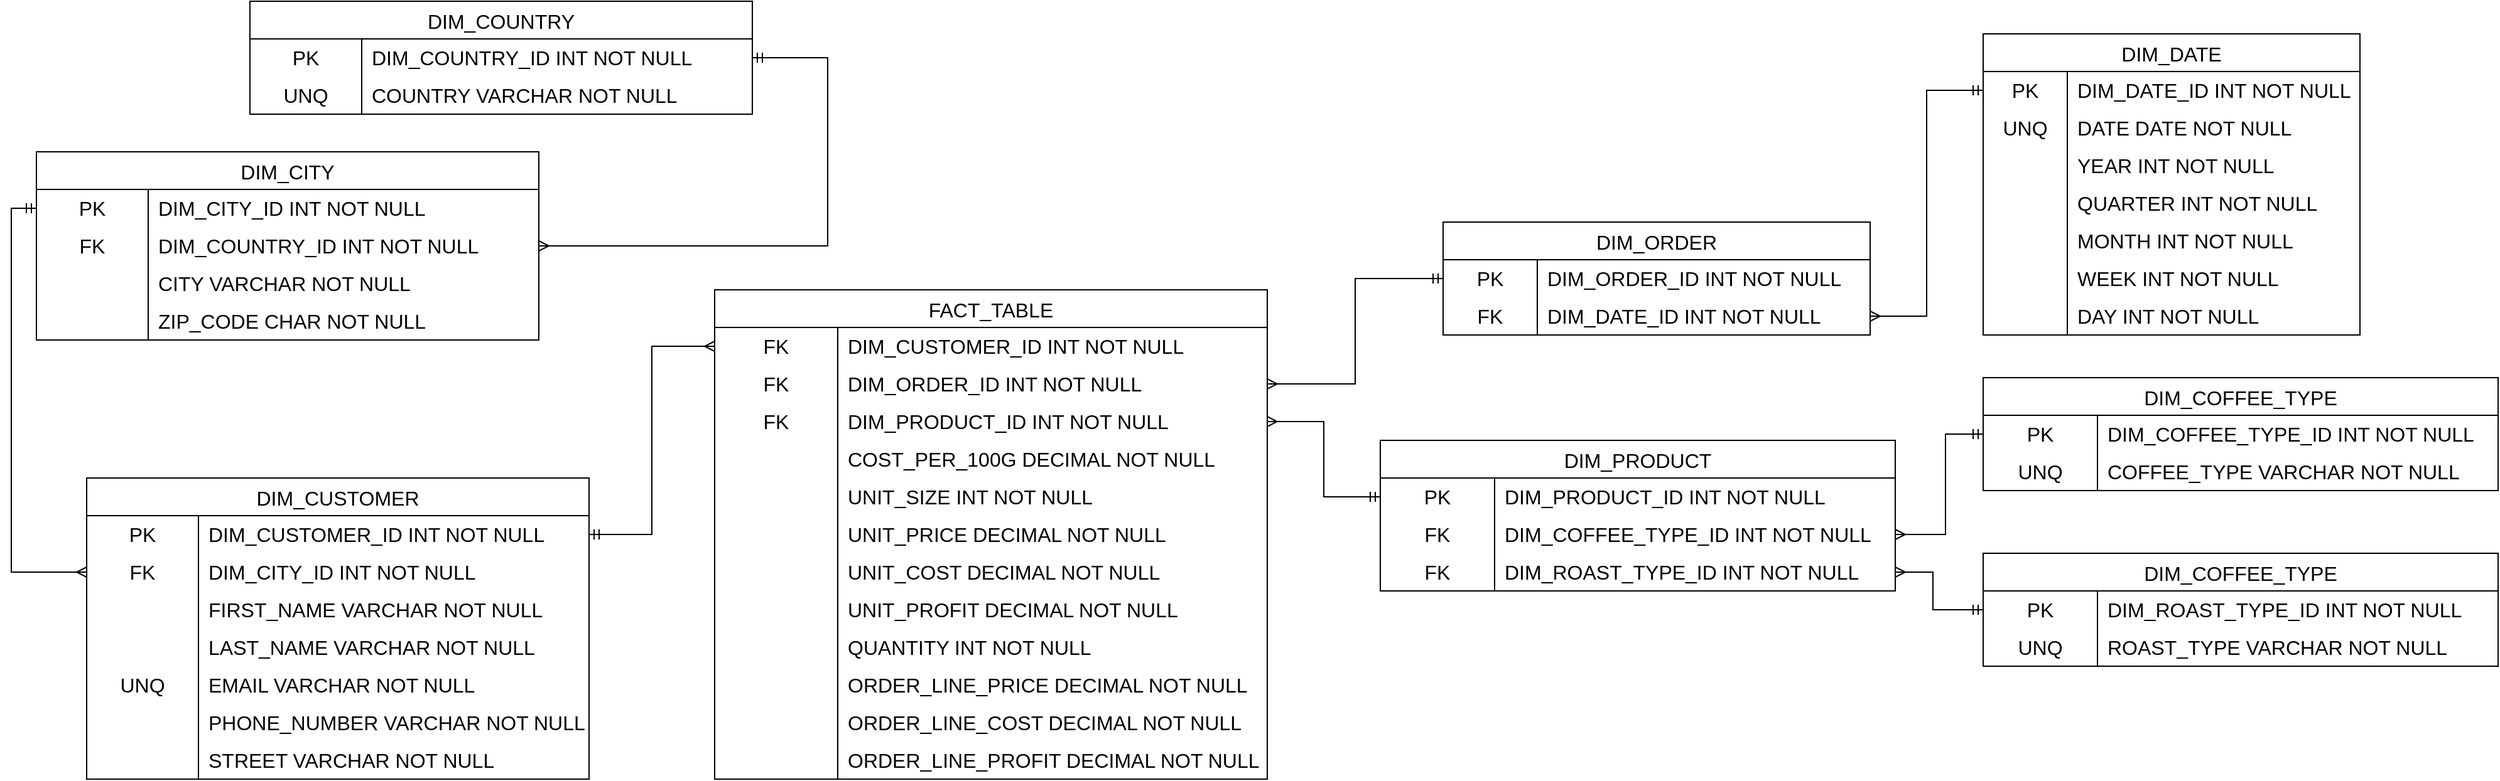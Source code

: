 <mxfile version="26.0.16">
  <diagram id="R2lEEEUBdFMjLlhIrx00" name="Page-1">
    <mxGraphModel dx="1434" dy="836" grid="1" gridSize="10" guides="1" tooltips="1" connect="1" arrows="1" fold="1" page="1" pageScale="1" pageWidth="850" pageHeight="1100" math="0" shadow="0" extFonts="Permanent Marker^https://fonts.googleapis.com/css?family=Permanent+Marker">
      <root>
        <mxCell id="0" />
        <mxCell id="1" parent="0" />
        <mxCell id="qJ_-mEPs5X0DL_JbNhQ2-5" value="DIM_CUSTOMER" style="shape=table;startSize=30;container=1;collapsible=0;childLayout=tableLayout;fixedRows=1;rowLines=0;fontStyle=0;strokeColor=default;fontSize=16;" parent="1" vertex="1">
          <mxGeometry x="130" y="780" width="400" height="240" as="geometry" />
        </mxCell>
        <mxCell id="qJ_-mEPs5X0DL_JbNhQ2-6" value="" style="shape=tableRow;horizontal=0;startSize=0;swimlaneHead=0;swimlaneBody=0;top=0;left=0;bottom=0;right=0;collapsible=0;dropTarget=0;fillColor=none;points=[[0,0.5],[1,0.5]];portConstraint=eastwest;strokeColor=inherit;fontSize=16;" parent="qJ_-mEPs5X0DL_JbNhQ2-5" vertex="1">
          <mxGeometry y="30" width="400" height="30" as="geometry" />
        </mxCell>
        <mxCell id="qJ_-mEPs5X0DL_JbNhQ2-7" value="PK" style="shape=partialRectangle;html=1;whiteSpace=wrap;connectable=0;fillColor=none;top=0;left=0;bottom=0;right=0;overflow=hidden;pointerEvents=1;strokeColor=inherit;fontSize=16;" parent="qJ_-mEPs5X0DL_JbNhQ2-6" vertex="1">
          <mxGeometry width="89" height="30" as="geometry">
            <mxRectangle width="89" height="30" as="alternateBounds" />
          </mxGeometry>
        </mxCell>
        <mxCell id="qJ_-mEPs5X0DL_JbNhQ2-8" value="DIM_CUSTOMER_ID INT NOT NULL" style="shape=partialRectangle;html=1;whiteSpace=wrap;connectable=0;fillColor=none;top=0;left=0;bottom=0;right=0;align=left;spacingLeft=6;overflow=hidden;strokeColor=inherit;fontSize=16;" parent="qJ_-mEPs5X0DL_JbNhQ2-6" vertex="1">
          <mxGeometry x="89" width="311" height="30" as="geometry">
            <mxRectangle width="311" height="30" as="alternateBounds" />
          </mxGeometry>
        </mxCell>
        <mxCell id="qJ_-mEPs5X0DL_JbNhQ2-224" value="" style="shape=tableRow;horizontal=0;startSize=0;swimlaneHead=0;swimlaneBody=0;top=0;left=0;bottom=0;right=0;collapsible=0;dropTarget=0;fillColor=none;points=[[0,0.5],[1,0.5]];portConstraint=eastwest;strokeColor=inherit;fontSize=16;" parent="qJ_-mEPs5X0DL_JbNhQ2-5" vertex="1">
          <mxGeometry y="60" width="400" height="30" as="geometry" />
        </mxCell>
        <mxCell id="qJ_-mEPs5X0DL_JbNhQ2-225" value="FK" style="shape=partialRectangle;html=1;whiteSpace=wrap;connectable=0;fillColor=none;top=0;left=0;bottom=0;right=0;overflow=hidden;pointerEvents=1;strokeColor=inherit;fontSize=16;" parent="qJ_-mEPs5X0DL_JbNhQ2-224" vertex="1">
          <mxGeometry width="89" height="30" as="geometry">
            <mxRectangle width="89" height="30" as="alternateBounds" />
          </mxGeometry>
        </mxCell>
        <mxCell id="qJ_-mEPs5X0DL_JbNhQ2-226" value="DIM_CITY_ID INT NOT NULL" style="shape=partialRectangle;html=1;whiteSpace=wrap;connectable=0;fillColor=none;top=0;left=0;bottom=0;right=0;align=left;spacingLeft=6;overflow=hidden;strokeColor=inherit;fontSize=16;" parent="qJ_-mEPs5X0DL_JbNhQ2-224" vertex="1">
          <mxGeometry x="89" width="311" height="30" as="geometry">
            <mxRectangle width="311" height="30" as="alternateBounds" />
          </mxGeometry>
        </mxCell>
        <mxCell id="qJ_-mEPs5X0DL_JbNhQ2-9" value="" style="shape=tableRow;horizontal=0;startSize=0;swimlaneHead=0;swimlaneBody=0;top=0;left=0;bottom=0;right=0;collapsible=0;dropTarget=0;fillColor=none;points=[[0,0.5],[1,0.5]];portConstraint=eastwest;strokeColor=inherit;fontSize=16;" parent="qJ_-mEPs5X0DL_JbNhQ2-5" vertex="1">
          <mxGeometry y="90" width="400" height="30" as="geometry" />
        </mxCell>
        <mxCell id="qJ_-mEPs5X0DL_JbNhQ2-10" value="" style="shape=partialRectangle;html=1;whiteSpace=wrap;connectable=0;fillColor=none;top=0;left=0;bottom=0;right=0;overflow=hidden;strokeColor=inherit;fontSize=16;" parent="qJ_-mEPs5X0DL_JbNhQ2-9" vertex="1">
          <mxGeometry width="89" height="30" as="geometry">
            <mxRectangle width="89" height="30" as="alternateBounds" />
          </mxGeometry>
        </mxCell>
        <mxCell id="qJ_-mEPs5X0DL_JbNhQ2-11" value="FIRST_NAME VARCHAR NOT NULL" style="shape=partialRectangle;html=1;whiteSpace=wrap;connectable=0;fillColor=none;top=0;left=0;bottom=0;right=0;align=left;spacingLeft=6;overflow=hidden;strokeColor=inherit;fontSize=16;" parent="qJ_-mEPs5X0DL_JbNhQ2-9" vertex="1">
          <mxGeometry x="89" width="311" height="30" as="geometry">
            <mxRectangle width="311" height="30" as="alternateBounds" />
          </mxGeometry>
        </mxCell>
        <mxCell id="qJ_-mEPs5X0DL_JbNhQ2-12" value="" style="shape=tableRow;horizontal=0;startSize=0;swimlaneHead=0;swimlaneBody=0;top=0;left=0;bottom=0;right=0;collapsible=0;dropTarget=0;fillColor=none;points=[[0,0.5],[1,0.5]];portConstraint=eastwest;strokeColor=inherit;fontSize=16;" parent="qJ_-mEPs5X0DL_JbNhQ2-5" vertex="1">
          <mxGeometry y="120" width="400" height="30" as="geometry" />
        </mxCell>
        <mxCell id="qJ_-mEPs5X0DL_JbNhQ2-13" value="" style="shape=partialRectangle;html=1;whiteSpace=wrap;connectable=0;fillColor=none;top=0;left=0;bottom=0;right=0;overflow=hidden;strokeColor=inherit;fontSize=16;" parent="qJ_-mEPs5X0DL_JbNhQ2-12" vertex="1">
          <mxGeometry width="89" height="30" as="geometry">
            <mxRectangle width="89" height="30" as="alternateBounds" />
          </mxGeometry>
        </mxCell>
        <mxCell id="qJ_-mEPs5X0DL_JbNhQ2-14" value="LAST_NAME VARCHAR NOT NULL" style="shape=partialRectangle;html=1;whiteSpace=wrap;connectable=0;fillColor=none;top=0;left=0;bottom=0;right=0;align=left;spacingLeft=6;overflow=hidden;strokeColor=inherit;fontSize=16;" parent="qJ_-mEPs5X0DL_JbNhQ2-12" vertex="1">
          <mxGeometry x="89" width="311" height="30" as="geometry">
            <mxRectangle width="311" height="30" as="alternateBounds" />
          </mxGeometry>
        </mxCell>
        <mxCell id="qJ_-mEPs5X0DL_JbNhQ2-64" value="" style="shape=tableRow;horizontal=0;startSize=0;swimlaneHead=0;swimlaneBody=0;top=0;left=0;bottom=0;right=0;collapsible=0;dropTarget=0;fillColor=none;points=[[0,0.5],[1,0.5]];portConstraint=eastwest;strokeColor=inherit;fontSize=16;" parent="qJ_-mEPs5X0DL_JbNhQ2-5" vertex="1">
          <mxGeometry y="150" width="400" height="30" as="geometry" />
        </mxCell>
        <mxCell id="qJ_-mEPs5X0DL_JbNhQ2-65" value="UNQ" style="shape=partialRectangle;html=1;whiteSpace=wrap;connectable=0;fillColor=none;top=0;left=0;bottom=0;right=0;overflow=hidden;strokeColor=inherit;fontSize=16;" parent="qJ_-mEPs5X0DL_JbNhQ2-64" vertex="1">
          <mxGeometry width="89" height="30" as="geometry">
            <mxRectangle width="89" height="30" as="alternateBounds" />
          </mxGeometry>
        </mxCell>
        <mxCell id="qJ_-mEPs5X0DL_JbNhQ2-66" value="EMAIL VARCHAR NOT NULL" style="shape=partialRectangle;html=1;whiteSpace=wrap;connectable=0;fillColor=none;top=0;left=0;bottom=0;right=0;align=left;spacingLeft=6;overflow=hidden;strokeColor=inherit;fontSize=16;" parent="qJ_-mEPs5X0DL_JbNhQ2-64" vertex="1">
          <mxGeometry x="89" width="311" height="30" as="geometry">
            <mxRectangle width="311" height="30" as="alternateBounds" />
          </mxGeometry>
        </mxCell>
        <mxCell id="qJ_-mEPs5X0DL_JbNhQ2-67" value="" style="shape=tableRow;horizontal=0;startSize=0;swimlaneHead=0;swimlaneBody=0;top=0;left=0;bottom=0;right=0;collapsible=0;dropTarget=0;fillColor=none;points=[[0,0.5],[1,0.5]];portConstraint=eastwest;strokeColor=inherit;fontSize=16;" parent="qJ_-mEPs5X0DL_JbNhQ2-5" vertex="1">
          <mxGeometry y="180" width="400" height="30" as="geometry" />
        </mxCell>
        <mxCell id="qJ_-mEPs5X0DL_JbNhQ2-68" value="" style="shape=partialRectangle;html=1;whiteSpace=wrap;connectable=0;fillColor=none;top=0;left=0;bottom=0;right=0;overflow=hidden;strokeColor=inherit;fontSize=16;" parent="qJ_-mEPs5X0DL_JbNhQ2-67" vertex="1">
          <mxGeometry width="89" height="30" as="geometry">
            <mxRectangle width="89" height="30" as="alternateBounds" />
          </mxGeometry>
        </mxCell>
        <mxCell id="qJ_-mEPs5X0DL_JbNhQ2-69" value="PHONE_NUMBER VARCHAR NOT NULL" style="shape=partialRectangle;html=1;whiteSpace=wrap;connectable=0;fillColor=none;top=0;left=0;bottom=0;right=0;align=left;spacingLeft=6;overflow=hidden;strokeColor=inherit;fontSize=16;" parent="qJ_-mEPs5X0DL_JbNhQ2-67" vertex="1">
          <mxGeometry x="89" width="311" height="30" as="geometry">
            <mxRectangle width="311" height="30" as="alternateBounds" />
          </mxGeometry>
        </mxCell>
        <mxCell id="qJ_-mEPs5X0DL_JbNhQ2-70" value="" style="shape=tableRow;horizontal=0;startSize=0;swimlaneHead=0;swimlaneBody=0;top=0;left=0;bottom=0;right=0;collapsible=0;dropTarget=0;fillColor=none;points=[[0,0.5],[1,0.5]];portConstraint=eastwest;strokeColor=inherit;fontSize=16;" parent="qJ_-mEPs5X0DL_JbNhQ2-5" vertex="1">
          <mxGeometry y="210" width="400" height="30" as="geometry" />
        </mxCell>
        <mxCell id="qJ_-mEPs5X0DL_JbNhQ2-71" value="" style="shape=partialRectangle;html=1;whiteSpace=wrap;connectable=0;fillColor=none;top=0;left=0;bottom=0;right=0;overflow=hidden;strokeColor=inherit;fontSize=16;" parent="qJ_-mEPs5X0DL_JbNhQ2-70" vertex="1">
          <mxGeometry width="89" height="30" as="geometry">
            <mxRectangle width="89" height="30" as="alternateBounds" />
          </mxGeometry>
        </mxCell>
        <mxCell id="qJ_-mEPs5X0DL_JbNhQ2-72" value="STREET VARCHAR NOT NULL" style="shape=partialRectangle;html=1;whiteSpace=wrap;connectable=0;fillColor=none;top=0;left=0;bottom=0;right=0;align=left;spacingLeft=6;overflow=hidden;strokeColor=inherit;fontSize=16;" parent="qJ_-mEPs5X0DL_JbNhQ2-70" vertex="1">
          <mxGeometry x="89" width="311" height="30" as="geometry">
            <mxRectangle width="311" height="30" as="alternateBounds" />
          </mxGeometry>
        </mxCell>
        <mxCell id="qJ_-mEPs5X0DL_JbNhQ2-15" value="DIM_DATE" style="shape=table;startSize=30;container=1;collapsible=0;childLayout=tableLayout;fixedRows=1;rowLines=0;fontStyle=0;strokeColor=default;fontSize=16;" parent="1" vertex="1">
          <mxGeometry x="1640" y="426" width="300" height="240" as="geometry" />
        </mxCell>
        <mxCell id="qJ_-mEPs5X0DL_JbNhQ2-16" value="" style="shape=tableRow;horizontal=0;startSize=0;swimlaneHead=0;swimlaneBody=0;top=0;left=0;bottom=0;right=0;collapsible=0;dropTarget=0;fillColor=none;points=[[0,0.5],[1,0.5]];portConstraint=eastwest;strokeColor=inherit;fontSize=16;" parent="qJ_-mEPs5X0DL_JbNhQ2-15" vertex="1">
          <mxGeometry y="30" width="300" height="30" as="geometry" />
        </mxCell>
        <mxCell id="qJ_-mEPs5X0DL_JbNhQ2-17" value="PK" style="shape=partialRectangle;html=1;whiteSpace=wrap;connectable=0;fillColor=none;top=0;left=0;bottom=0;right=0;overflow=hidden;pointerEvents=1;strokeColor=inherit;fontSize=16;" parent="qJ_-mEPs5X0DL_JbNhQ2-16" vertex="1">
          <mxGeometry width="67" height="30" as="geometry">
            <mxRectangle width="67" height="30" as="alternateBounds" />
          </mxGeometry>
        </mxCell>
        <mxCell id="qJ_-mEPs5X0DL_JbNhQ2-18" value="DIM_DATE_ID INT NOT NULL" style="shape=partialRectangle;html=1;whiteSpace=wrap;connectable=0;fillColor=none;top=0;left=0;bottom=0;right=0;align=left;spacingLeft=6;overflow=hidden;strokeColor=inherit;fontSize=16;" parent="qJ_-mEPs5X0DL_JbNhQ2-16" vertex="1">
          <mxGeometry x="67" width="233" height="30" as="geometry">
            <mxRectangle width="233" height="30" as="alternateBounds" />
          </mxGeometry>
        </mxCell>
        <mxCell id="CE3YJO3d3gAJRDhFr6tY-10" value="" style="shape=tableRow;horizontal=0;startSize=0;swimlaneHead=0;swimlaneBody=0;top=0;left=0;bottom=0;right=0;collapsible=0;dropTarget=0;fillColor=none;points=[[0,0.5],[1,0.5]];portConstraint=eastwest;strokeColor=inherit;fontSize=16;" parent="qJ_-mEPs5X0DL_JbNhQ2-15" vertex="1">
          <mxGeometry y="60" width="300" height="30" as="geometry" />
        </mxCell>
        <mxCell id="CE3YJO3d3gAJRDhFr6tY-11" value="UNQ" style="shape=partialRectangle;html=1;whiteSpace=wrap;connectable=0;fillColor=none;top=0;left=0;bottom=0;right=0;overflow=hidden;strokeColor=inherit;fontSize=16;" parent="CE3YJO3d3gAJRDhFr6tY-10" vertex="1">
          <mxGeometry width="67" height="30" as="geometry">
            <mxRectangle width="67" height="30" as="alternateBounds" />
          </mxGeometry>
        </mxCell>
        <mxCell id="CE3YJO3d3gAJRDhFr6tY-12" value="DATE DATE NOT NULL" style="shape=partialRectangle;html=1;whiteSpace=wrap;connectable=0;fillColor=none;top=0;left=0;bottom=0;right=0;align=left;spacingLeft=6;overflow=hidden;strokeColor=inherit;fontSize=16;" parent="CE3YJO3d3gAJRDhFr6tY-10" vertex="1">
          <mxGeometry x="67" width="233" height="30" as="geometry">
            <mxRectangle width="233" height="30" as="alternateBounds" />
          </mxGeometry>
        </mxCell>
        <mxCell id="qJ_-mEPs5X0DL_JbNhQ2-19" value="" style="shape=tableRow;horizontal=0;startSize=0;swimlaneHead=0;swimlaneBody=0;top=0;left=0;bottom=0;right=0;collapsible=0;dropTarget=0;fillColor=none;points=[[0,0.5],[1,0.5]];portConstraint=eastwest;strokeColor=inherit;fontSize=16;" parent="qJ_-mEPs5X0DL_JbNhQ2-15" vertex="1">
          <mxGeometry y="90" width="300" height="30" as="geometry" />
        </mxCell>
        <mxCell id="qJ_-mEPs5X0DL_JbNhQ2-20" value="" style="shape=partialRectangle;html=1;whiteSpace=wrap;connectable=0;fillColor=none;top=0;left=0;bottom=0;right=0;overflow=hidden;strokeColor=inherit;fontSize=16;" parent="qJ_-mEPs5X0DL_JbNhQ2-19" vertex="1">
          <mxGeometry width="67" height="30" as="geometry">
            <mxRectangle width="67" height="30" as="alternateBounds" />
          </mxGeometry>
        </mxCell>
        <mxCell id="qJ_-mEPs5X0DL_JbNhQ2-21" value="YEAR INT NOT NULL" style="shape=partialRectangle;html=1;whiteSpace=wrap;connectable=0;fillColor=none;top=0;left=0;bottom=0;right=0;align=left;spacingLeft=6;overflow=hidden;strokeColor=inherit;fontSize=16;" parent="qJ_-mEPs5X0DL_JbNhQ2-19" vertex="1">
          <mxGeometry x="67" width="233" height="30" as="geometry">
            <mxRectangle width="233" height="30" as="alternateBounds" />
          </mxGeometry>
        </mxCell>
        <mxCell id="qJ_-mEPs5X0DL_JbNhQ2-22" value="" style="shape=tableRow;horizontal=0;startSize=0;swimlaneHead=0;swimlaneBody=0;top=0;left=0;bottom=0;right=0;collapsible=0;dropTarget=0;fillColor=none;points=[[0,0.5],[1,0.5]];portConstraint=eastwest;strokeColor=inherit;fontSize=16;" parent="qJ_-mEPs5X0DL_JbNhQ2-15" vertex="1">
          <mxGeometry y="120" width="300" height="30" as="geometry" />
        </mxCell>
        <mxCell id="qJ_-mEPs5X0DL_JbNhQ2-23" value="" style="shape=partialRectangle;html=1;whiteSpace=wrap;connectable=0;fillColor=none;top=0;left=0;bottom=0;right=0;overflow=hidden;strokeColor=inherit;fontSize=16;" parent="qJ_-mEPs5X0DL_JbNhQ2-22" vertex="1">
          <mxGeometry width="67" height="30" as="geometry">
            <mxRectangle width="67" height="30" as="alternateBounds" />
          </mxGeometry>
        </mxCell>
        <mxCell id="qJ_-mEPs5X0DL_JbNhQ2-24" value="QUARTER INT NOT NULL" style="shape=partialRectangle;html=1;whiteSpace=wrap;connectable=0;fillColor=none;top=0;left=0;bottom=0;right=0;align=left;spacingLeft=6;overflow=hidden;strokeColor=inherit;fontSize=16;" parent="qJ_-mEPs5X0DL_JbNhQ2-22" vertex="1">
          <mxGeometry x="67" width="233" height="30" as="geometry">
            <mxRectangle width="233" height="30" as="alternateBounds" />
          </mxGeometry>
        </mxCell>
        <mxCell id="qJ_-mEPs5X0DL_JbNhQ2-55" value="" style="shape=tableRow;horizontal=0;startSize=0;swimlaneHead=0;swimlaneBody=0;top=0;left=0;bottom=0;right=0;collapsible=0;dropTarget=0;fillColor=none;points=[[0,0.5],[1,0.5]];portConstraint=eastwest;strokeColor=inherit;fontSize=16;" parent="qJ_-mEPs5X0DL_JbNhQ2-15" vertex="1">
          <mxGeometry y="150" width="300" height="30" as="geometry" />
        </mxCell>
        <mxCell id="qJ_-mEPs5X0DL_JbNhQ2-56" value="" style="shape=partialRectangle;html=1;whiteSpace=wrap;connectable=0;fillColor=none;top=0;left=0;bottom=0;right=0;overflow=hidden;strokeColor=inherit;fontSize=16;" parent="qJ_-mEPs5X0DL_JbNhQ2-55" vertex="1">
          <mxGeometry width="67" height="30" as="geometry">
            <mxRectangle width="67" height="30" as="alternateBounds" />
          </mxGeometry>
        </mxCell>
        <mxCell id="qJ_-mEPs5X0DL_JbNhQ2-57" value="MONTH INT NOT NULL" style="shape=partialRectangle;html=1;whiteSpace=wrap;connectable=0;fillColor=none;top=0;left=0;bottom=0;right=0;align=left;spacingLeft=6;overflow=hidden;strokeColor=inherit;fontSize=16;" parent="qJ_-mEPs5X0DL_JbNhQ2-55" vertex="1">
          <mxGeometry x="67" width="233" height="30" as="geometry">
            <mxRectangle width="233" height="30" as="alternateBounds" />
          </mxGeometry>
        </mxCell>
        <mxCell id="qJ_-mEPs5X0DL_JbNhQ2-58" value="" style="shape=tableRow;horizontal=0;startSize=0;swimlaneHead=0;swimlaneBody=0;top=0;left=0;bottom=0;right=0;collapsible=0;dropTarget=0;fillColor=none;points=[[0,0.5],[1,0.5]];portConstraint=eastwest;strokeColor=inherit;fontSize=16;" parent="qJ_-mEPs5X0DL_JbNhQ2-15" vertex="1">
          <mxGeometry y="180" width="300" height="30" as="geometry" />
        </mxCell>
        <mxCell id="qJ_-mEPs5X0DL_JbNhQ2-59" value="" style="shape=partialRectangle;html=1;whiteSpace=wrap;connectable=0;fillColor=none;top=0;left=0;bottom=0;right=0;overflow=hidden;strokeColor=inherit;fontSize=16;" parent="qJ_-mEPs5X0DL_JbNhQ2-58" vertex="1">
          <mxGeometry width="67" height="30" as="geometry">
            <mxRectangle width="67" height="30" as="alternateBounds" />
          </mxGeometry>
        </mxCell>
        <mxCell id="qJ_-mEPs5X0DL_JbNhQ2-60" value="WEEK INT NOT NULL" style="shape=partialRectangle;html=1;whiteSpace=wrap;connectable=0;fillColor=none;top=0;left=0;bottom=0;right=0;align=left;spacingLeft=6;overflow=hidden;strokeColor=inherit;fontSize=16;" parent="qJ_-mEPs5X0DL_JbNhQ2-58" vertex="1">
          <mxGeometry x="67" width="233" height="30" as="geometry">
            <mxRectangle width="233" height="30" as="alternateBounds" />
          </mxGeometry>
        </mxCell>
        <mxCell id="qJ_-mEPs5X0DL_JbNhQ2-61" value="" style="shape=tableRow;horizontal=0;startSize=0;swimlaneHead=0;swimlaneBody=0;top=0;left=0;bottom=0;right=0;collapsible=0;dropTarget=0;fillColor=none;points=[[0,0.5],[1,0.5]];portConstraint=eastwest;strokeColor=inherit;fontSize=16;" parent="qJ_-mEPs5X0DL_JbNhQ2-15" vertex="1">
          <mxGeometry y="210" width="300" height="30" as="geometry" />
        </mxCell>
        <mxCell id="qJ_-mEPs5X0DL_JbNhQ2-62" value="" style="shape=partialRectangle;html=1;whiteSpace=wrap;connectable=0;fillColor=none;top=0;left=0;bottom=0;right=0;overflow=hidden;strokeColor=inherit;fontSize=16;" parent="qJ_-mEPs5X0DL_JbNhQ2-61" vertex="1">
          <mxGeometry width="67" height="30" as="geometry">
            <mxRectangle width="67" height="30" as="alternateBounds" />
          </mxGeometry>
        </mxCell>
        <mxCell id="qJ_-mEPs5X0DL_JbNhQ2-63" value="DAY INT NOT NULL" style="shape=partialRectangle;html=1;whiteSpace=wrap;connectable=0;fillColor=none;top=0;left=0;bottom=0;right=0;align=left;spacingLeft=6;overflow=hidden;strokeColor=inherit;fontSize=16;" parent="qJ_-mEPs5X0DL_JbNhQ2-61" vertex="1">
          <mxGeometry x="67" width="233" height="30" as="geometry">
            <mxRectangle width="233" height="30" as="alternateBounds" />
          </mxGeometry>
        </mxCell>
        <mxCell id="qJ_-mEPs5X0DL_JbNhQ2-25" value="FACT_TABLE" style="shape=table;startSize=30;container=1;collapsible=0;childLayout=tableLayout;fixedRows=1;rowLines=0;fontStyle=0;strokeColor=default;fontSize=16;" parent="1" vertex="1">
          <mxGeometry x="630" y="630" width="440" height="390" as="geometry" />
        </mxCell>
        <mxCell id="qJ_-mEPs5X0DL_JbNhQ2-117" value="" style="shape=tableRow;horizontal=0;startSize=0;swimlaneHead=0;swimlaneBody=0;top=0;left=0;bottom=0;right=0;collapsible=0;dropTarget=0;fillColor=none;points=[[0,0.5],[1,0.5]];portConstraint=eastwest;strokeColor=inherit;fontSize=16;" parent="qJ_-mEPs5X0DL_JbNhQ2-25" vertex="1">
          <mxGeometry y="30" width="440" height="30" as="geometry" />
        </mxCell>
        <mxCell id="qJ_-mEPs5X0DL_JbNhQ2-118" value="FK" style="shape=partialRectangle;html=1;whiteSpace=wrap;connectable=0;fillColor=none;top=0;left=0;bottom=0;right=0;overflow=hidden;strokeColor=inherit;fontSize=16;" parent="qJ_-mEPs5X0DL_JbNhQ2-117" vertex="1">
          <mxGeometry width="98" height="30" as="geometry">
            <mxRectangle width="98" height="30" as="alternateBounds" />
          </mxGeometry>
        </mxCell>
        <mxCell id="qJ_-mEPs5X0DL_JbNhQ2-119" value="DIM_CUSTOMER_ID&lt;span style=&quot;background-color: transparent; color: light-dark(rgb(0, 0, 0), rgb(255, 255, 255));&quot;&gt;&amp;nbsp;INT NOT NULL&lt;/span&gt;" style="shape=partialRectangle;html=1;whiteSpace=wrap;connectable=0;fillColor=none;top=0;left=0;bottom=0;right=0;align=left;spacingLeft=6;overflow=hidden;strokeColor=inherit;fontSize=16;" parent="qJ_-mEPs5X0DL_JbNhQ2-117" vertex="1">
          <mxGeometry x="98" width="342" height="30" as="geometry">
            <mxRectangle width="342" height="30" as="alternateBounds" />
          </mxGeometry>
        </mxCell>
        <mxCell id="qJ_-mEPs5X0DL_JbNhQ2-113" value="" style="shape=tableRow;horizontal=0;startSize=0;swimlaneHead=0;swimlaneBody=0;top=0;left=0;bottom=0;right=0;collapsible=0;dropTarget=0;fillColor=none;points=[[0,0.5],[1,0.5]];portConstraint=eastwest;strokeColor=inherit;fontSize=16;" parent="qJ_-mEPs5X0DL_JbNhQ2-25" vertex="1">
          <mxGeometry y="60" width="440" height="30" as="geometry" />
        </mxCell>
        <mxCell id="qJ_-mEPs5X0DL_JbNhQ2-114" value="FK" style="shape=partialRectangle;html=1;whiteSpace=wrap;connectable=0;fillColor=none;top=0;left=0;bottom=0;right=0;overflow=hidden;pointerEvents=1;strokeColor=inherit;fontSize=16;" parent="qJ_-mEPs5X0DL_JbNhQ2-113" vertex="1">
          <mxGeometry width="98" height="30" as="geometry">
            <mxRectangle width="98" height="30" as="alternateBounds" />
          </mxGeometry>
        </mxCell>
        <mxCell id="qJ_-mEPs5X0DL_JbNhQ2-115" value="DIM_ORDER_ID INT NOT NULL" style="shape=partialRectangle;html=1;whiteSpace=wrap;connectable=0;fillColor=none;top=0;left=0;bottom=0;right=0;align=left;spacingLeft=6;overflow=hidden;strokeColor=inherit;fontSize=16;" parent="qJ_-mEPs5X0DL_JbNhQ2-113" vertex="1">
          <mxGeometry x="98" width="342" height="30" as="geometry">
            <mxRectangle width="342" height="30" as="alternateBounds" />
          </mxGeometry>
        </mxCell>
        <mxCell id="qJ_-mEPs5X0DL_JbNhQ2-29" value="" style="shape=tableRow;horizontal=0;startSize=0;swimlaneHead=0;swimlaneBody=0;top=0;left=0;bottom=0;right=0;collapsible=0;dropTarget=0;fillColor=none;points=[[0,0.5],[1,0.5]];portConstraint=eastwest;strokeColor=inherit;fontSize=16;" parent="qJ_-mEPs5X0DL_JbNhQ2-25" vertex="1">
          <mxGeometry y="90" width="440" height="30" as="geometry" />
        </mxCell>
        <mxCell id="qJ_-mEPs5X0DL_JbNhQ2-30" value="FK" style="shape=partialRectangle;html=1;whiteSpace=wrap;connectable=0;fillColor=none;top=0;left=0;bottom=0;right=0;overflow=hidden;strokeColor=inherit;fontSize=16;" parent="qJ_-mEPs5X0DL_JbNhQ2-29" vertex="1">
          <mxGeometry width="98" height="30" as="geometry">
            <mxRectangle width="98" height="30" as="alternateBounds" />
          </mxGeometry>
        </mxCell>
        <mxCell id="qJ_-mEPs5X0DL_JbNhQ2-31" value="DIM_PRODUCT_ID INT NOT NULL" style="shape=partialRectangle;html=1;whiteSpace=wrap;connectable=0;fillColor=none;top=0;left=0;bottom=0;right=0;align=left;spacingLeft=6;overflow=hidden;strokeColor=inherit;fontSize=16;" parent="qJ_-mEPs5X0DL_JbNhQ2-29" vertex="1">
          <mxGeometry x="98" width="342" height="30" as="geometry">
            <mxRectangle width="342" height="30" as="alternateBounds" />
          </mxGeometry>
        </mxCell>
        <mxCell id="qJ_-mEPs5X0DL_JbNhQ2-145" value="" style="shape=tableRow;horizontal=0;startSize=0;swimlaneHead=0;swimlaneBody=0;top=0;left=0;bottom=0;right=0;collapsible=0;dropTarget=0;fillColor=none;points=[[0,0.5],[1,0.5]];portConstraint=eastwest;strokeColor=inherit;fontSize=16;" parent="qJ_-mEPs5X0DL_JbNhQ2-25" vertex="1">
          <mxGeometry y="120" width="440" height="30" as="geometry" />
        </mxCell>
        <mxCell id="qJ_-mEPs5X0DL_JbNhQ2-146" value="" style="shape=partialRectangle;html=1;whiteSpace=wrap;connectable=0;fillColor=none;top=0;left=0;bottom=0;right=0;overflow=hidden;strokeColor=inherit;fontSize=16;" parent="qJ_-mEPs5X0DL_JbNhQ2-145" vertex="1">
          <mxGeometry width="98" height="30" as="geometry">
            <mxRectangle width="98" height="30" as="alternateBounds" />
          </mxGeometry>
        </mxCell>
        <mxCell id="qJ_-mEPs5X0DL_JbNhQ2-147" value="COST_PER_100G DECIMAL NOT NULL" style="shape=partialRectangle;html=1;whiteSpace=wrap;connectable=0;fillColor=none;top=0;left=0;bottom=0;right=0;align=left;spacingLeft=6;overflow=hidden;strokeColor=inherit;fontSize=16;" parent="qJ_-mEPs5X0DL_JbNhQ2-145" vertex="1">
          <mxGeometry x="98" width="342" height="30" as="geometry">
            <mxRectangle width="342" height="30" as="alternateBounds" />
          </mxGeometry>
        </mxCell>
        <mxCell id="qJ_-mEPs5X0DL_JbNhQ2-227" value="" style="shape=tableRow;horizontal=0;startSize=0;swimlaneHead=0;swimlaneBody=0;top=0;left=0;bottom=0;right=0;collapsible=0;dropTarget=0;fillColor=none;points=[[0,0.5],[1,0.5]];portConstraint=eastwest;strokeColor=inherit;fontSize=16;" parent="qJ_-mEPs5X0DL_JbNhQ2-25" vertex="1">
          <mxGeometry y="150" width="440" height="30" as="geometry" />
        </mxCell>
        <mxCell id="qJ_-mEPs5X0DL_JbNhQ2-228" value="" style="shape=partialRectangle;html=1;whiteSpace=wrap;connectable=0;fillColor=none;top=0;left=0;bottom=0;right=0;overflow=hidden;strokeColor=inherit;fontSize=16;" parent="qJ_-mEPs5X0DL_JbNhQ2-227" vertex="1">
          <mxGeometry width="98" height="30" as="geometry">
            <mxRectangle width="98" height="30" as="alternateBounds" />
          </mxGeometry>
        </mxCell>
        <mxCell id="qJ_-mEPs5X0DL_JbNhQ2-229" value="UNIT_SIZE INT NOT NULL" style="shape=partialRectangle;html=1;whiteSpace=wrap;connectable=0;fillColor=none;top=0;left=0;bottom=0;right=0;align=left;spacingLeft=6;overflow=hidden;strokeColor=inherit;fontSize=16;" parent="qJ_-mEPs5X0DL_JbNhQ2-227" vertex="1">
          <mxGeometry x="98" width="342" height="30" as="geometry">
            <mxRectangle width="342" height="30" as="alternateBounds" />
          </mxGeometry>
        </mxCell>
        <mxCell id="qJ_-mEPs5X0DL_JbNhQ2-142" value="" style="shape=tableRow;horizontal=0;startSize=0;swimlaneHead=0;swimlaneBody=0;top=0;left=0;bottom=0;right=0;collapsible=0;dropTarget=0;fillColor=none;points=[[0,0.5],[1,0.5]];portConstraint=eastwest;strokeColor=inherit;fontSize=16;" parent="qJ_-mEPs5X0DL_JbNhQ2-25" vertex="1">
          <mxGeometry y="180" width="440" height="30" as="geometry" />
        </mxCell>
        <mxCell id="qJ_-mEPs5X0DL_JbNhQ2-143" value="" style="shape=partialRectangle;html=1;whiteSpace=wrap;connectable=0;fillColor=none;top=0;left=0;bottom=0;right=0;overflow=hidden;strokeColor=inherit;fontSize=16;" parent="qJ_-mEPs5X0DL_JbNhQ2-142" vertex="1">
          <mxGeometry width="98" height="30" as="geometry">
            <mxRectangle width="98" height="30" as="alternateBounds" />
          </mxGeometry>
        </mxCell>
        <mxCell id="qJ_-mEPs5X0DL_JbNhQ2-144" value="UNIT_PRICE DECIMAL NOT NULL" style="shape=partialRectangle;html=1;whiteSpace=wrap;connectable=0;fillColor=none;top=0;left=0;bottom=0;right=0;align=left;spacingLeft=6;overflow=hidden;strokeColor=inherit;fontSize=16;" parent="qJ_-mEPs5X0DL_JbNhQ2-142" vertex="1">
          <mxGeometry x="98" width="342" height="30" as="geometry">
            <mxRectangle width="342" height="30" as="alternateBounds" />
          </mxGeometry>
        </mxCell>
        <mxCell id="qJ_-mEPs5X0DL_JbNhQ2-230" value="" style="shape=tableRow;horizontal=0;startSize=0;swimlaneHead=0;swimlaneBody=0;top=0;left=0;bottom=0;right=0;collapsible=0;dropTarget=0;fillColor=none;points=[[0,0.5],[1,0.5]];portConstraint=eastwest;strokeColor=inherit;fontSize=16;" parent="qJ_-mEPs5X0DL_JbNhQ2-25" vertex="1">
          <mxGeometry y="210" width="440" height="30" as="geometry" />
        </mxCell>
        <mxCell id="qJ_-mEPs5X0DL_JbNhQ2-231" value="" style="shape=partialRectangle;html=1;whiteSpace=wrap;connectable=0;fillColor=none;top=0;left=0;bottom=0;right=0;overflow=hidden;strokeColor=inherit;fontSize=16;" parent="qJ_-mEPs5X0DL_JbNhQ2-230" vertex="1">
          <mxGeometry width="98" height="30" as="geometry">
            <mxRectangle width="98" height="30" as="alternateBounds" />
          </mxGeometry>
        </mxCell>
        <mxCell id="qJ_-mEPs5X0DL_JbNhQ2-232" value="UNIT_COST DECIMAL NOT NULL" style="shape=partialRectangle;html=1;whiteSpace=wrap;connectable=0;fillColor=none;top=0;left=0;bottom=0;right=0;align=left;spacingLeft=6;overflow=hidden;strokeColor=inherit;fontSize=16;" parent="qJ_-mEPs5X0DL_JbNhQ2-230" vertex="1">
          <mxGeometry x="98" width="342" height="30" as="geometry">
            <mxRectangle width="342" height="30" as="alternateBounds" />
          </mxGeometry>
        </mxCell>
        <mxCell id="qJ_-mEPs5X0DL_JbNhQ2-94" value="" style="shape=tableRow;horizontal=0;startSize=0;swimlaneHead=0;swimlaneBody=0;top=0;left=0;bottom=0;right=0;collapsible=0;dropTarget=0;fillColor=none;points=[[0,0.5],[1,0.5]];portConstraint=eastwest;strokeColor=inherit;fontSize=16;" parent="qJ_-mEPs5X0DL_JbNhQ2-25" vertex="1">
          <mxGeometry y="240" width="440" height="30" as="geometry" />
        </mxCell>
        <mxCell id="qJ_-mEPs5X0DL_JbNhQ2-95" value="" style="shape=partialRectangle;html=1;whiteSpace=wrap;connectable=0;fillColor=none;top=0;left=0;bottom=0;right=0;overflow=hidden;strokeColor=inherit;fontSize=16;" parent="qJ_-mEPs5X0DL_JbNhQ2-94" vertex="1">
          <mxGeometry width="98" height="30" as="geometry">
            <mxRectangle width="98" height="30" as="alternateBounds" />
          </mxGeometry>
        </mxCell>
        <mxCell id="qJ_-mEPs5X0DL_JbNhQ2-96" value="UNIT_PROFIT DECIMAL NOT NULL" style="shape=partialRectangle;html=1;whiteSpace=wrap;connectable=0;fillColor=none;top=0;left=0;bottom=0;right=0;align=left;spacingLeft=6;overflow=hidden;strokeColor=inherit;fontSize=16;" parent="qJ_-mEPs5X0DL_JbNhQ2-94" vertex="1">
          <mxGeometry x="98" width="342" height="30" as="geometry">
            <mxRectangle width="342" height="30" as="alternateBounds" />
          </mxGeometry>
        </mxCell>
        <mxCell id="qJ_-mEPs5X0DL_JbNhQ2-32" value="" style="shape=tableRow;horizontal=0;startSize=0;swimlaneHead=0;swimlaneBody=0;top=0;left=0;bottom=0;right=0;collapsible=0;dropTarget=0;fillColor=none;points=[[0,0.5],[1,0.5]];portConstraint=eastwest;strokeColor=inherit;fontSize=16;" parent="qJ_-mEPs5X0DL_JbNhQ2-25" vertex="1">
          <mxGeometry y="270" width="440" height="30" as="geometry" />
        </mxCell>
        <mxCell id="qJ_-mEPs5X0DL_JbNhQ2-33" value="" style="shape=partialRectangle;html=1;whiteSpace=wrap;connectable=0;fillColor=none;top=0;left=0;bottom=0;right=0;overflow=hidden;strokeColor=inherit;fontSize=16;" parent="qJ_-mEPs5X0DL_JbNhQ2-32" vertex="1">
          <mxGeometry width="98" height="30" as="geometry">
            <mxRectangle width="98" height="30" as="alternateBounds" />
          </mxGeometry>
        </mxCell>
        <mxCell id="qJ_-mEPs5X0DL_JbNhQ2-34" value="QUANTITY INT NOT NULL" style="shape=partialRectangle;html=1;whiteSpace=wrap;connectable=0;fillColor=none;top=0;left=0;bottom=0;right=0;align=left;spacingLeft=6;overflow=hidden;strokeColor=inherit;fontSize=16;" parent="qJ_-mEPs5X0DL_JbNhQ2-32" vertex="1">
          <mxGeometry x="98" width="342" height="30" as="geometry">
            <mxRectangle width="342" height="30" as="alternateBounds" />
          </mxGeometry>
        </mxCell>
        <mxCell id="CE3YJO3d3gAJRDhFr6tY-1" value="" style="shape=tableRow;horizontal=0;startSize=0;swimlaneHead=0;swimlaneBody=0;top=0;left=0;bottom=0;right=0;collapsible=0;dropTarget=0;fillColor=none;points=[[0,0.5],[1,0.5]];portConstraint=eastwest;strokeColor=inherit;fontSize=16;" parent="qJ_-mEPs5X0DL_JbNhQ2-25" vertex="1">
          <mxGeometry y="300" width="440" height="30" as="geometry" />
        </mxCell>
        <mxCell id="CE3YJO3d3gAJRDhFr6tY-2" value="" style="shape=partialRectangle;html=1;whiteSpace=wrap;connectable=0;fillColor=none;top=0;left=0;bottom=0;right=0;overflow=hidden;strokeColor=inherit;fontSize=16;" parent="CE3YJO3d3gAJRDhFr6tY-1" vertex="1">
          <mxGeometry width="98" height="30" as="geometry">
            <mxRectangle width="98" height="30" as="alternateBounds" />
          </mxGeometry>
        </mxCell>
        <mxCell id="CE3YJO3d3gAJRDhFr6tY-3" value="ORDER_LINE_PRICE DECIMAL NOT NULL" style="shape=partialRectangle;html=1;whiteSpace=wrap;connectable=0;fillColor=none;top=0;left=0;bottom=0;right=0;align=left;spacingLeft=6;overflow=hidden;strokeColor=inherit;fontSize=16;" parent="CE3YJO3d3gAJRDhFr6tY-1" vertex="1">
          <mxGeometry x="98" width="342" height="30" as="geometry">
            <mxRectangle width="342" height="30" as="alternateBounds" />
          </mxGeometry>
        </mxCell>
        <mxCell id="CE3YJO3d3gAJRDhFr6tY-4" value="" style="shape=tableRow;horizontal=0;startSize=0;swimlaneHead=0;swimlaneBody=0;top=0;left=0;bottom=0;right=0;collapsible=0;dropTarget=0;fillColor=none;points=[[0,0.5],[1,0.5]];portConstraint=eastwest;strokeColor=inherit;fontSize=16;" parent="qJ_-mEPs5X0DL_JbNhQ2-25" vertex="1">
          <mxGeometry y="330" width="440" height="30" as="geometry" />
        </mxCell>
        <mxCell id="CE3YJO3d3gAJRDhFr6tY-5" value="" style="shape=partialRectangle;html=1;whiteSpace=wrap;connectable=0;fillColor=none;top=0;left=0;bottom=0;right=0;overflow=hidden;strokeColor=inherit;fontSize=16;" parent="CE3YJO3d3gAJRDhFr6tY-4" vertex="1">
          <mxGeometry width="98" height="30" as="geometry">
            <mxRectangle width="98" height="30" as="alternateBounds" />
          </mxGeometry>
        </mxCell>
        <mxCell id="CE3YJO3d3gAJRDhFr6tY-6" value="ORDER_LINE_COST DECIMAL NOT NULL" style="shape=partialRectangle;html=1;whiteSpace=wrap;connectable=0;fillColor=none;top=0;left=0;bottom=0;right=0;align=left;spacingLeft=6;overflow=hidden;strokeColor=inherit;fontSize=16;" parent="CE3YJO3d3gAJRDhFr6tY-4" vertex="1">
          <mxGeometry x="98" width="342" height="30" as="geometry">
            <mxRectangle width="342" height="30" as="alternateBounds" />
          </mxGeometry>
        </mxCell>
        <mxCell id="CE3YJO3d3gAJRDhFr6tY-7" value="" style="shape=tableRow;horizontal=0;startSize=0;swimlaneHead=0;swimlaneBody=0;top=0;left=0;bottom=0;right=0;collapsible=0;dropTarget=0;fillColor=none;points=[[0,0.5],[1,0.5]];portConstraint=eastwest;strokeColor=inherit;fontSize=16;" parent="qJ_-mEPs5X0DL_JbNhQ2-25" vertex="1">
          <mxGeometry y="360" width="440" height="30" as="geometry" />
        </mxCell>
        <mxCell id="CE3YJO3d3gAJRDhFr6tY-8" value="" style="shape=partialRectangle;html=1;whiteSpace=wrap;connectable=0;fillColor=none;top=0;left=0;bottom=0;right=0;overflow=hidden;strokeColor=inherit;fontSize=16;" parent="CE3YJO3d3gAJRDhFr6tY-7" vertex="1">
          <mxGeometry width="98" height="30" as="geometry">
            <mxRectangle width="98" height="30" as="alternateBounds" />
          </mxGeometry>
        </mxCell>
        <mxCell id="CE3YJO3d3gAJRDhFr6tY-9" value="ORDER_LINE_PROFIT DECIMAL NOT NULL" style="shape=partialRectangle;html=1;whiteSpace=wrap;connectable=0;fillColor=none;top=0;left=0;bottom=0;right=0;align=left;spacingLeft=6;overflow=hidden;strokeColor=inherit;fontSize=16;" parent="CE3YJO3d3gAJRDhFr6tY-7" vertex="1">
          <mxGeometry x="98" width="342" height="30" as="geometry">
            <mxRectangle width="342" height="30" as="alternateBounds" />
          </mxGeometry>
        </mxCell>
        <mxCell id="qJ_-mEPs5X0DL_JbNhQ2-45" value="DIM_PRODUCT" style="shape=table;startSize=30;container=1;collapsible=0;childLayout=tableLayout;fixedRows=1;rowLines=0;fontStyle=0;strokeColor=default;fontSize=16;" parent="1" vertex="1">
          <mxGeometry x="1160" y="750" width="410" height="120" as="geometry" />
        </mxCell>
        <mxCell id="qJ_-mEPs5X0DL_JbNhQ2-46" value="" style="shape=tableRow;horizontal=0;startSize=0;swimlaneHead=0;swimlaneBody=0;top=0;left=0;bottom=0;right=0;collapsible=0;dropTarget=0;fillColor=none;points=[[0,0.5],[1,0.5]];portConstraint=eastwest;strokeColor=inherit;fontSize=16;" parent="qJ_-mEPs5X0DL_JbNhQ2-45" vertex="1">
          <mxGeometry y="30" width="410" height="30" as="geometry" />
        </mxCell>
        <mxCell id="qJ_-mEPs5X0DL_JbNhQ2-47" value="PK" style="shape=partialRectangle;html=1;whiteSpace=wrap;connectable=0;fillColor=none;top=0;left=0;bottom=0;right=0;overflow=hidden;pointerEvents=1;strokeColor=inherit;fontSize=16;" parent="qJ_-mEPs5X0DL_JbNhQ2-46" vertex="1">
          <mxGeometry width="91" height="30" as="geometry">
            <mxRectangle width="91" height="30" as="alternateBounds" />
          </mxGeometry>
        </mxCell>
        <mxCell id="qJ_-mEPs5X0DL_JbNhQ2-48" value="DIM_PRODUCT_ID INT NOT NULL" style="shape=partialRectangle;html=1;whiteSpace=wrap;connectable=0;fillColor=none;top=0;left=0;bottom=0;right=0;align=left;spacingLeft=6;overflow=hidden;strokeColor=inherit;fontSize=16;" parent="qJ_-mEPs5X0DL_JbNhQ2-46" vertex="1">
          <mxGeometry x="91" width="319" height="30" as="geometry">
            <mxRectangle width="319" height="30" as="alternateBounds" />
          </mxGeometry>
        </mxCell>
        <mxCell id="qJ_-mEPs5X0DL_JbNhQ2-120" value="" style="shape=tableRow;horizontal=0;startSize=0;swimlaneHead=0;swimlaneBody=0;top=0;left=0;bottom=0;right=0;collapsible=0;dropTarget=0;fillColor=none;points=[[0,0.5],[1,0.5]];portConstraint=eastwest;strokeColor=inherit;fontSize=16;" parent="qJ_-mEPs5X0DL_JbNhQ2-45" vertex="1">
          <mxGeometry y="60" width="410" height="30" as="geometry" />
        </mxCell>
        <mxCell id="qJ_-mEPs5X0DL_JbNhQ2-121" value="FK" style="shape=partialRectangle;html=1;whiteSpace=wrap;connectable=0;fillColor=none;top=0;left=0;bottom=0;right=0;overflow=hidden;pointerEvents=1;strokeColor=inherit;fontSize=16;" parent="qJ_-mEPs5X0DL_JbNhQ2-120" vertex="1">
          <mxGeometry width="91" height="30" as="geometry">
            <mxRectangle width="91" height="30" as="alternateBounds" />
          </mxGeometry>
        </mxCell>
        <mxCell id="qJ_-mEPs5X0DL_JbNhQ2-122" value="DIM_COFFEE_TYPE_ID INT NOT NULL" style="shape=partialRectangle;html=1;whiteSpace=wrap;connectable=0;fillColor=none;top=0;left=0;bottom=0;right=0;align=left;spacingLeft=6;overflow=hidden;strokeColor=inherit;fontSize=16;" parent="qJ_-mEPs5X0DL_JbNhQ2-120" vertex="1">
          <mxGeometry x="91" width="319" height="30" as="geometry">
            <mxRectangle width="319" height="30" as="alternateBounds" />
          </mxGeometry>
        </mxCell>
        <mxCell id="qJ_-mEPs5X0DL_JbNhQ2-49" value="" style="shape=tableRow;horizontal=0;startSize=0;swimlaneHead=0;swimlaneBody=0;top=0;left=0;bottom=0;right=0;collapsible=0;dropTarget=0;fillColor=none;points=[[0,0.5],[1,0.5]];portConstraint=eastwest;strokeColor=inherit;fontSize=16;" parent="qJ_-mEPs5X0DL_JbNhQ2-45" vertex="1">
          <mxGeometry y="90" width="410" height="30" as="geometry" />
        </mxCell>
        <mxCell id="qJ_-mEPs5X0DL_JbNhQ2-50" value="FK" style="shape=partialRectangle;html=1;whiteSpace=wrap;connectable=0;fillColor=none;top=0;left=0;bottom=0;right=0;overflow=hidden;strokeColor=inherit;fontSize=16;" parent="qJ_-mEPs5X0DL_JbNhQ2-49" vertex="1">
          <mxGeometry width="91" height="30" as="geometry">
            <mxRectangle width="91" height="30" as="alternateBounds" />
          </mxGeometry>
        </mxCell>
        <mxCell id="qJ_-mEPs5X0DL_JbNhQ2-51" value="DIM_ROAST_TYPE_ID INT NOT NULL" style="shape=partialRectangle;html=1;whiteSpace=wrap;connectable=0;fillColor=none;top=0;left=0;bottom=0;right=0;align=left;spacingLeft=6;overflow=hidden;strokeColor=inherit;fontSize=16;" parent="qJ_-mEPs5X0DL_JbNhQ2-49" vertex="1">
          <mxGeometry x="91" width="319" height="30" as="geometry">
            <mxRectangle width="319" height="30" as="alternateBounds" />
          </mxGeometry>
        </mxCell>
        <mxCell id="qJ_-mEPs5X0DL_JbNhQ2-123" value="DIM_ORDER" style="shape=table;startSize=30;container=1;collapsible=0;childLayout=tableLayout;fixedRows=1;rowLines=0;fontStyle=0;strokeColor=default;fontSize=16;" parent="1" vertex="1">
          <mxGeometry x="1210" y="576" width="340" height="90" as="geometry" />
        </mxCell>
        <mxCell id="qJ_-mEPs5X0DL_JbNhQ2-124" value="" style="shape=tableRow;horizontal=0;startSize=0;swimlaneHead=0;swimlaneBody=0;top=0;left=0;bottom=0;right=0;collapsible=0;dropTarget=0;fillColor=none;points=[[0,0.5],[1,0.5]];portConstraint=eastwest;strokeColor=inherit;fontSize=16;" parent="qJ_-mEPs5X0DL_JbNhQ2-123" vertex="1">
          <mxGeometry y="30" width="340" height="30" as="geometry" />
        </mxCell>
        <mxCell id="qJ_-mEPs5X0DL_JbNhQ2-125" value="PK" style="shape=partialRectangle;html=1;whiteSpace=wrap;connectable=0;fillColor=none;top=0;left=0;bottom=0;right=0;overflow=hidden;pointerEvents=1;strokeColor=inherit;fontSize=16;" parent="qJ_-mEPs5X0DL_JbNhQ2-124" vertex="1">
          <mxGeometry width="75" height="30" as="geometry">
            <mxRectangle width="75" height="30" as="alternateBounds" />
          </mxGeometry>
        </mxCell>
        <mxCell id="qJ_-mEPs5X0DL_JbNhQ2-126" value="DIM_ORDER_ID INT NOT NULL" style="shape=partialRectangle;html=1;whiteSpace=wrap;connectable=0;fillColor=none;top=0;left=0;bottom=0;right=0;align=left;spacingLeft=6;overflow=hidden;strokeColor=inherit;fontSize=16;" parent="qJ_-mEPs5X0DL_JbNhQ2-124" vertex="1">
          <mxGeometry x="75" width="265" height="30" as="geometry">
            <mxRectangle width="265" height="30" as="alternateBounds" />
          </mxGeometry>
        </mxCell>
        <mxCell id="qJ_-mEPs5X0DL_JbNhQ2-139" value="" style="shape=tableRow;horizontal=0;startSize=0;swimlaneHead=0;swimlaneBody=0;top=0;left=0;bottom=0;right=0;collapsible=0;dropTarget=0;fillColor=none;points=[[0,0.5],[1,0.5]];portConstraint=eastwest;strokeColor=inherit;fontSize=16;" parent="qJ_-mEPs5X0DL_JbNhQ2-123" vertex="1">
          <mxGeometry y="60" width="340" height="30" as="geometry" />
        </mxCell>
        <mxCell id="qJ_-mEPs5X0DL_JbNhQ2-140" value="FK" style="shape=partialRectangle;html=1;whiteSpace=wrap;connectable=0;fillColor=none;top=0;left=0;bottom=0;right=0;overflow=hidden;strokeColor=inherit;fontSize=16;" parent="qJ_-mEPs5X0DL_JbNhQ2-139" vertex="1">
          <mxGeometry width="75" height="30" as="geometry">
            <mxRectangle width="75" height="30" as="alternateBounds" />
          </mxGeometry>
        </mxCell>
        <mxCell id="qJ_-mEPs5X0DL_JbNhQ2-141" value="DIM_DATE_ID INT NOT NULL" style="shape=partialRectangle;html=1;whiteSpace=wrap;connectable=0;fillColor=none;top=0;left=0;bottom=0;right=0;align=left;spacingLeft=6;overflow=hidden;strokeColor=inherit;fontSize=16;" parent="qJ_-mEPs5X0DL_JbNhQ2-139" vertex="1">
          <mxGeometry x="75" width="265" height="30" as="geometry">
            <mxRectangle width="265" height="30" as="alternateBounds" />
          </mxGeometry>
        </mxCell>
        <mxCell id="qJ_-mEPs5X0DL_JbNhQ2-148" style="edgeStyle=orthogonalEdgeStyle;rounded=0;orthogonalLoop=1;jettySize=auto;html=1;exitX=1;exitY=0.5;exitDx=0;exitDy=0;entryX=0;entryY=0.5;entryDx=0;entryDy=0;startArrow=ERmandOne;startFill=0;endArrow=ERmany;endFill=0;" parent="1" source="qJ_-mEPs5X0DL_JbNhQ2-6" target="qJ_-mEPs5X0DL_JbNhQ2-117" edge="1">
          <mxGeometry relative="1" as="geometry" />
        </mxCell>
        <mxCell id="qJ_-mEPs5X0DL_JbNhQ2-149" style="edgeStyle=orthogonalEdgeStyle;rounded=0;orthogonalLoop=1;jettySize=auto;html=1;exitX=0;exitY=0.5;exitDx=0;exitDy=0;entryX=1;entryY=0.5;entryDx=0;entryDy=0;startArrow=ERmandOne;startFill=0;endArrow=ERmany;endFill=0;" parent="1" source="qJ_-mEPs5X0DL_JbNhQ2-46" target="qJ_-mEPs5X0DL_JbNhQ2-29" edge="1">
          <mxGeometry relative="1" as="geometry" />
        </mxCell>
        <mxCell id="qJ_-mEPs5X0DL_JbNhQ2-150" style="edgeStyle=orthogonalEdgeStyle;rounded=0;orthogonalLoop=1;jettySize=auto;html=1;exitX=0;exitY=0.5;exitDx=0;exitDy=0;entryX=1;entryY=0.5;entryDx=0;entryDy=0;startArrow=ERmandOne;startFill=0;endArrow=ERmany;endFill=0;" parent="1" source="qJ_-mEPs5X0DL_JbNhQ2-124" target="qJ_-mEPs5X0DL_JbNhQ2-113" edge="1">
          <mxGeometry relative="1" as="geometry" />
        </mxCell>
        <mxCell id="qJ_-mEPs5X0DL_JbNhQ2-151" style="edgeStyle=orthogonalEdgeStyle;rounded=0;orthogonalLoop=1;jettySize=auto;html=1;exitX=0;exitY=0.5;exitDx=0;exitDy=0;entryX=1;entryY=0.5;entryDx=0;entryDy=0;startArrow=ERmandOne;startFill=0;endArrow=ERmany;endFill=0;" parent="1" source="qJ_-mEPs5X0DL_JbNhQ2-16" target="qJ_-mEPs5X0DL_JbNhQ2-139" edge="1">
          <mxGeometry relative="1" as="geometry" />
        </mxCell>
        <mxCell id="qJ_-mEPs5X0DL_JbNhQ2-152" value="DIM_COFFEE_TYPE" style="shape=table;startSize=30;container=1;collapsible=0;childLayout=tableLayout;fixedRows=1;rowLines=0;fontStyle=0;strokeColor=default;fontSize=16;" parent="1" vertex="1">
          <mxGeometry x="1640" y="700" width="410" height="90" as="geometry" />
        </mxCell>
        <mxCell id="qJ_-mEPs5X0DL_JbNhQ2-153" value="" style="shape=tableRow;horizontal=0;startSize=0;swimlaneHead=0;swimlaneBody=0;top=0;left=0;bottom=0;right=0;collapsible=0;dropTarget=0;fillColor=none;points=[[0,0.5],[1,0.5]];portConstraint=eastwest;strokeColor=inherit;fontSize=16;" parent="qJ_-mEPs5X0DL_JbNhQ2-152" vertex="1">
          <mxGeometry y="30" width="410" height="30" as="geometry" />
        </mxCell>
        <mxCell id="qJ_-mEPs5X0DL_JbNhQ2-154" value="PK" style="shape=partialRectangle;html=1;whiteSpace=wrap;connectable=0;fillColor=none;top=0;left=0;bottom=0;right=0;overflow=hidden;pointerEvents=1;strokeColor=inherit;fontSize=16;" parent="qJ_-mEPs5X0DL_JbNhQ2-153" vertex="1">
          <mxGeometry width="91" height="30" as="geometry">
            <mxRectangle width="91" height="30" as="alternateBounds" />
          </mxGeometry>
        </mxCell>
        <mxCell id="qJ_-mEPs5X0DL_JbNhQ2-155" value="DIM_COFFEE_TYPE_ID INT NOT NULL" style="shape=partialRectangle;html=1;whiteSpace=wrap;connectable=0;fillColor=none;top=0;left=0;bottom=0;right=0;align=left;spacingLeft=6;overflow=hidden;strokeColor=inherit;fontSize=16;" parent="qJ_-mEPs5X0DL_JbNhQ2-153" vertex="1">
          <mxGeometry x="91" width="319" height="30" as="geometry">
            <mxRectangle width="319" height="30" as="alternateBounds" />
          </mxGeometry>
        </mxCell>
        <mxCell id="qJ_-mEPs5X0DL_JbNhQ2-156" value="" style="shape=tableRow;horizontal=0;startSize=0;swimlaneHead=0;swimlaneBody=0;top=0;left=0;bottom=0;right=0;collapsible=0;dropTarget=0;fillColor=none;points=[[0,0.5],[1,0.5]];portConstraint=eastwest;strokeColor=inherit;fontSize=16;" parent="qJ_-mEPs5X0DL_JbNhQ2-152" vertex="1">
          <mxGeometry y="60" width="410" height="30" as="geometry" />
        </mxCell>
        <mxCell id="qJ_-mEPs5X0DL_JbNhQ2-157" value="UNQ" style="shape=partialRectangle;html=1;whiteSpace=wrap;connectable=0;fillColor=none;top=0;left=0;bottom=0;right=0;overflow=hidden;pointerEvents=1;strokeColor=inherit;fontSize=16;" parent="qJ_-mEPs5X0DL_JbNhQ2-156" vertex="1">
          <mxGeometry width="91" height="30" as="geometry">
            <mxRectangle width="91" height="30" as="alternateBounds" />
          </mxGeometry>
        </mxCell>
        <mxCell id="qJ_-mEPs5X0DL_JbNhQ2-158" value="COFFEE_TYPE VARCHAR NOT NULL" style="shape=partialRectangle;html=1;whiteSpace=wrap;connectable=0;fillColor=none;top=0;left=0;bottom=0;right=0;align=left;spacingLeft=6;overflow=hidden;strokeColor=inherit;fontSize=16;" parent="qJ_-mEPs5X0DL_JbNhQ2-156" vertex="1">
          <mxGeometry x="91" width="319" height="30" as="geometry">
            <mxRectangle width="319" height="30" as="alternateBounds" />
          </mxGeometry>
        </mxCell>
        <mxCell id="qJ_-mEPs5X0DL_JbNhQ2-165" value="DIM_COFFEE_TYPE" style="shape=table;startSize=30;container=1;collapsible=0;childLayout=tableLayout;fixedRows=1;rowLines=0;fontStyle=0;strokeColor=default;fontSize=16;" parent="1" vertex="1">
          <mxGeometry x="1640" y="840" width="410" height="90" as="geometry" />
        </mxCell>
        <mxCell id="qJ_-mEPs5X0DL_JbNhQ2-169" value="" style="shape=tableRow;horizontal=0;startSize=0;swimlaneHead=0;swimlaneBody=0;top=0;left=0;bottom=0;right=0;collapsible=0;dropTarget=0;fillColor=none;points=[[0,0.5],[1,0.5]];portConstraint=eastwest;strokeColor=inherit;fontSize=16;" parent="qJ_-mEPs5X0DL_JbNhQ2-165" vertex="1">
          <mxGeometry y="30" width="410" height="30" as="geometry" />
        </mxCell>
        <mxCell id="qJ_-mEPs5X0DL_JbNhQ2-170" value="PK" style="shape=partialRectangle;html=1;whiteSpace=wrap;connectable=0;fillColor=none;top=0;left=0;bottom=0;right=0;overflow=hidden;pointerEvents=1;strokeColor=inherit;fontSize=16;" parent="qJ_-mEPs5X0DL_JbNhQ2-169" vertex="1">
          <mxGeometry width="91" height="30" as="geometry">
            <mxRectangle width="91" height="30" as="alternateBounds" />
          </mxGeometry>
        </mxCell>
        <mxCell id="qJ_-mEPs5X0DL_JbNhQ2-171" value="DIM_ROAST_TYPE_ID INT NOT NULL" style="shape=partialRectangle;html=1;whiteSpace=wrap;connectable=0;fillColor=none;top=0;left=0;bottom=0;right=0;align=left;spacingLeft=6;overflow=hidden;strokeColor=inherit;fontSize=16;" parent="qJ_-mEPs5X0DL_JbNhQ2-169" vertex="1">
          <mxGeometry x="91" width="319" height="30" as="geometry">
            <mxRectangle width="319" height="30" as="alternateBounds" />
          </mxGeometry>
        </mxCell>
        <mxCell id="qJ_-mEPs5X0DL_JbNhQ2-172" value="" style="shape=tableRow;horizontal=0;startSize=0;swimlaneHead=0;swimlaneBody=0;top=0;left=0;bottom=0;right=0;collapsible=0;dropTarget=0;fillColor=none;points=[[0,0.5],[1,0.5]];portConstraint=eastwest;strokeColor=inherit;fontSize=16;" parent="qJ_-mEPs5X0DL_JbNhQ2-165" vertex="1">
          <mxGeometry y="60" width="410" height="30" as="geometry" />
        </mxCell>
        <mxCell id="qJ_-mEPs5X0DL_JbNhQ2-173" value="UNQ" style="shape=partialRectangle;html=1;whiteSpace=wrap;connectable=0;fillColor=none;top=0;left=0;bottom=0;right=0;overflow=hidden;strokeColor=inherit;fontSize=16;" parent="qJ_-mEPs5X0DL_JbNhQ2-172" vertex="1">
          <mxGeometry width="91" height="30" as="geometry">
            <mxRectangle width="91" height="30" as="alternateBounds" />
          </mxGeometry>
        </mxCell>
        <mxCell id="qJ_-mEPs5X0DL_JbNhQ2-174" value="ROAST_TYPE VARCHAR NOT NULL" style="shape=partialRectangle;html=1;whiteSpace=wrap;connectable=0;fillColor=none;top=0;left=0;bottom=0;right=0;align=left;spacingLeft=6;overflow=hidden;strokeColor=inherit;fontSize=16;" parent="qJ_-mEPs5X0DL_JbNhQ2-172" vertex="1">
          <mxGeometry x="91" width="319" height="30" as="geometry">
            <mxRectangle width="319" height="30" as="alternateBounds" />
          </mxGeometry>
        </mxCell>
        <mxCell id="qJ_-mEPs5X0DL_JbNhQ2-178" style="edgeStyle=orthogonalEdgeStyle;rounded=0;orthogonalLoop=1;jettySize=auto;html=1;exitX=1;exitY=0.5;exitDx=0;exitDy=0;entryX=0;entryY=0.5;entryDx=0;entryDy=0;endArrow=ERmandOne;endFill=0;startArrow=ERmany;startFill=0;" parent="1" source="qJ_-mEPs5X0DL_JbNhQ2-49" target="qJ_-mEPs5X0DL_JbNhQ2-169" edge="1">
          <mxGeometry relative="1" as="geometry">
            <Array as="points">
              <mxPoint x="1600" y="855" />
              <mxPoint x="1600" y="885" />
            </Array>
          </mxGeometry>
        </mxCell>
        <mxCell id="qJ_-mEPs5X0DL_JbNhQ2-179" style="edgeStyle=orthogonalEdgeStyle;rounded=0;orthogonalLoop=1;jettySize=auto;html=1;exitX=0;exitY=0.5;exitDx=0;exitDy=0;entryX=1;entryY=0.5;entryDx=0;entryDy=0;startArrow=ERmandOne;startFill=0;endArrow=ERmany;endFill=0;" parent="1" source="qJ_-mEPs5X0DL_JbNhQ2-153" target="qJ_-mEPs5X0DL_JbNhQ2-120" edge="1">
          <mxGeometry relative="1" as="geometry">
            <Array as="points">
              <mxPoint x="1610" y="745" />
              <mxPoint x="1610" y="825" />
            </Array>
          </mxGeometry>
        </mxCell>
        <mxCell id="qJ_-mEPs5X0DL_JbNhQ2-180" value="DIM_CITY" style="shape=table;startSize=30;container=1;collapsible=0;childLayout=tableLayout;fixedRows=1;rowLines=0;fontStyle=0;strokeColor=default;fontSize=16;" parent="1" vertex="1">
          <mxGeometry x="90" y="520" width="400" height="150" as="geometry" />
        </mxCell>
        <mxCell id="qJ_-mEPs5X0DL_JbNhQ2-181" value="" style="shape=tableRow;horizontal=0;startSize=0;swimlaneHead=0;swimlaneBody=0;top=0;left=0;bottom=0;right=0;collapsible=0;dropTarget=0;fillColor=none;points=[[0,0.5],[1,0.5]];portConstraint=eastwest;strokeColor=inherit;fontSize=16;" parent="qJ_-mEPs5X0DL_JbNhQ2-180" vertex="1">
          <mxGeometry y="30" width="400" height="30" as="geometry" />
        </mxCell>
        <mxCell id="qJ_-mEPs5X0DL_JbNhQ2-182" value="PK" style="shape=partialRectangle;html=1;whiteSpace=wrap;connectable=0;fillColor=none;top=0;left=0;bottom=0;right=0;overflow=hidden;pointerEvents=1;strokeColor=inherit;fontSize=16;" parent="qJ_-mEPs5X0DL_JbNhQ2-181" vertex="1">
          <mxGeometry width="89" height="30" as="geometry">
            <mxRectangle width="89" height="30" as="alternateBounds" />
          </mxGeometry>
        </mxCell>
        <mxCell id="qJ_-mEPs5X0DL_JbNhQ2-183" value="DIM_CITY_ID INT NOT NULL" style="shape=partialRectangle;html=1;whiteSpace=wrap;connectable=0;fillColor=none;top=0;left=0;bottom=0;right=0;align=left;spacingLeft=6;overflow=hidden;strokeColor=inherit;fontSize=16;" parent="qJ_-mEPs5X0DL_JbNhQ2-181" vertex="1">
          <mxGeometry x="89" width="311" height="30" as="geometry">
            <mxRectangle width="311" height="30" as="alternateBounds" />
          </mxGeometry>
        </mxCell>
        <mxCell id="qJ_-mEPs5X0DL_JbNhQ2-205" value="" style="shape=tableRow;horizontal=0;startSize=0;swimlaneHead=0;swimlaneBody=0;top=0;left=0;bottom=0;right=0;collapsible=0;dropTarget=0;fillColor=none;points=[[0,0.5],[1,0.5]];portConstraint=eastwest;strokeColor=inherit;fontSize=16;" parent="qJ_-mEPs5X0DL_JbNhQ2-180" vertex="1">
          <mxGeometry y="60" width="400" height="30" as="geometry" />
        </mxCell>
        <mxCell id="qJ_-mEPs5X0DL_JbNhQ2-206" value="FK" style="shape=partialRectangle;html=1;whiteSpace=wrap;connectable=0;fillColor=none;top=0;left=0;bottom=0;right=0;overflow=hidden;strokeColor=inherit;fontSize=16;" parent="qJ_-mEPs5X0DL_JbNhQ2-205" vertex="1">
          <mxGeometry width="89" height="30" as="geometry">
            <mxRectangle width="89" height="30" as="alternateBounds" />
          </mxGeometry>
        </mxCell>
        <mxCell id="qJ_-mEPs5X0DL_JbNhQ2-207" value="DIM_COUNTRY_ID INT NOT NULL" style="shape=partialRectangle;html=1;whiteSpace=wrap;connectable=0;fillColor=none;top=0;left=0;bottom=0;right=0;align=left;spacingLeft=6;overflow=hidden;strokeColor=inherit;fontSize=16;" parent="qJ_-mEPs5X0DL_JbNhQ2-205" vertex="1">
          <mxGeometry x="89" width="311" height="30" as="geometry">
            <mxRectangle width="311" height="30" as="alternateBounds" />
          </mxGeometry>
        </mxCell>
        <mxCell id="qJ_-mEPs5X0DL_JbNhQ2-199" value="" style="shape=tableRow;horizontal=0;startSize=0;swimlaneHead=0;swimlaneBody=0;top=0;left=0;bottom=0;right=0;collapsible=0;dropTarget=0;fillColor=none;points=[[0,0.5],[1,0.5]];portConstraint=eastwest;strokeColor=inherit;fontSize=16;" parent="qJ_-mEPs5X0DL_JbNhQ2-180" vertex="1">
          <mxGeometry y="90" width="400" height="30" as="geometry" />
        </mxCell>
        <mxCell id="qJ_-mEPs5X0DL_JbNhQ2-200" value="" style="shape=partialRectangle;html=1;whiteSpace=wrap;connectable=0;fillColor=none;top=0;left=0;bottom=0;right=0;overflow=hidden;strokeColor=inherit;fontSize=16;" parent="qJ_-mEPs5X0DL_JbNhQ2-199" vertex="1">
          <mxGeometry width="89" height="30" as="geometry">
            <mxRectangle width="89" height="30" as="alternateBounds" />
          </mxGeometry>
        </mxCell>
        <mxCell id="qJ_-mEPs5X0DL_JbNhQ2-201" value="CITY VARCHAR NOT NULL" style="shape=partialRectangle;html=1;whiteSpace=wrap;connectable=0;fillColor=none;top=0;left=0;bottom=0;right=0;align=left;spacingLeft=6;overflow=hidden;strokeColor=inherit;fontSize=16;" parent="qJ_-mEPs5X0DL_JbNhQ2-199" vertex="1">
          <mxGeometry x="89" width="311" height="30" as="geometry">
            <mxRectangle width="311" height="30" as="alternateBounds" />
          </mxGeometry>
        </mxCell>
        <mxCell id="qJ_-mEPs5X0DL_JbNhQ2-202" value="" style="shape=tableRow;horizontal=0;startSize=0;swimlaneHead=0;swimlaneBody=0;top=0;left=0;bottom=0;right=0;collapsible=0;dropTarget=0;fillColor=none;points=[[0,0.5],[1,0.5]];portConstraint=eastwest;strokeColor=inherit;fontSize=16;" parent="qJ_-mEPs5X0DL_JbNhQ2-180" vertex="1">
          <mxGeometry y="120" width="400" height="30" as="geometry" />
        </mxCell>
        <mxCell id="qJ_-mEPs5X0DL_JbNhQ2-203" value="" style="shape=partialRectangle;html=1;whiteSpace=wrap;connectable=0;fillColor=none;top=0;left=0;bottom=0;right=0;overflow=hidden;strokeColor=inherit;fontSize=16;" parent="qJ_-mEPs5X0DL_JbNhQ2-202" vertex="1">
          <mxGeometry width="89" height="30" as="geometry">
            <mxRectangle width="89" height="30" as="alternateBounds" />
          </mxGeometry>
        </mxCell>
        <mxCell id="qJ_-mEPs5X0DL_JbNhQ2-204" value="ZIP_CODE CHAR NOT NULL" style="shape=partialRectangle;html=1;whiteSpace=wrap;connectable=0;fillColor=none;top=0;left=0;bottom=0;right=0;align=left;spacingLeft=6;overflow=hidden;strokeColor=inherit;fontSize=16;" parent="qJ_-mEPs5X0DL_JbNhQ2-202" vertex="1">
          <mxGeometry x="89" width="311" height="30" as="geometry">
            <mxRectangle width="311" height="30" as="alternateBounds" />
          </mxGeometry>
        </mxCell>
        <mxCell id="qJ_-mEPs5X0DL_JbNhQ2-208" value="DIM_COUNTRY" style="shape=table;startSize=30;container=1;collapsible=0;childLayout=tableLayout;fixedRows=1;rowLines=0;fontStyle=0;strokeColor=default;fontSize=16;" parent="1" vertex="1">
          <mxGeometry x="260" y="400" width="400" height="90" as="geometry" />
        </mxCell>
        <mxCell id="qJ_-mEPs5X0DL_JbNhQ2-212" value="" style="shape=tableRow;horizontal=0;startSize=0;swimlaneHead=0;swimlaneBody=0;top=0;left=0;bottom=0;right=0;collapsible=0;dropTarget=0;fillColor=none;points=[[0,0.5],[1,0.5]];portConstraint=eastwest;strokeColor=inherit;fontSize=16;" parent="qJ_-mEPs5X0DL_JbNhQ2-208" vertex="1">
          <mxGeometry y="30" width="400" height="30" as="geometry" />
        </mxCell>
        <mxCell id="qJ_-mEPs5X0DL_JbNhQ2-213" value="PK" style="shape=partialRectangle;html=1;whiteSpace=wrap;connectable=0;fillColor=none;top=0;left=0;bottom=0;right=0;overflow=hidden;strokeColor=inherit;fontSize=16;" parent="qJ_-mEPs5X0DL_JbNhQ2-212" vertex="1">
          <mxGeometry width="89" height="30" as="geometry">
            <mxRectangle width="89" height="30" as="alternateBounds" />
          </mxGeometry>
        </mxCell>
        <mxCell id="qJ_-mEPs5X0DL_JbNhQ2-214" value="DIM_COUNTRY_ID INT NOT NULL" style="shape=partialRectangle;html=1;whiteSpace=wrap;connectable=0;fillColor=none;top=0;left=0;bottom=0;right=0;align=left;spacingLeft=6;overflow=hidden;strokeColor=inherit;fontSize=16;" parent="qJ_-mEPs5X0DL_JbNhQ2-212" vertex="1">
          <mxGeometry x="89" width="311" height="30" as="geometry">
            <mxRectangle width="311" height="30" as="alternateBounds" />
          </mxGeometry>
        </mxCell>
        <mxCell id="qJ_-mEPs5X0DL_JbNhQ2-215" value="" style="shape=tableRow;horizontal=0;startSize=0;swimlaneHead=0;swimlaneBody=0;top=0;left=0;bottom=0;right=0;collapsible=0;dropTarget=0;fillColor=none;points=[[0,0.5],[1,0.5]];portConstraint=eastwest;strokeColor=inherit;fontSize=16;" parent="qJ_-mEPs5X0DL_JbNhQ2-208" vertex="1">
          <mxGeometry y="60" width="400" height="30" as="geometry" />
        </mxCell>
        <mxCell id="qJ_-mEPs5X0DL_JbNhQ2-216" value="UNQ" style="shape=partialRectangle;html=1;whiteSpace=wrap;connectable=0;fillColor=none;top=0;left=0;bottom=0;right=0;overflow=hidden;strokeColor=inherit;fontSize=16;" parent="qJ_-mEPs5X0DL_JbNhQ2-215" vertex="1">
          <mxGeometry width="89" height="30" as="geometry">
            <mxRectangle width="89" height="30" as="alternateBounds" />
          </mxGeometry>
        </mxCell>
        <mxCell id="qJ_-mEPs5X0DL_JbNhQ2-217" value="COUNTRY VARCHAR NOT NULL" style="shape=partialRectangle;html=1;whiteSpace=wrap;connectable=0;fillColor=none;top=0;left=0;bottom=0;right=0;align=left;spacingLeft=6;overflow=hidden;strokeColor=inherit;fontSize=16;" parent="qJ_-mEPs5X0DL_JbNhQ2-215" vertex="1">
          <mxGeometry x="89" width="311" height="30" as="geometry">
            <mxRectangle width="311" height="30" as="alternateBounds" />
          </mxGeometry>
        </mxCell>
        <mxCell id="qJ_-mEPs5X0DL_JbNhQ2-222" style="edgeStyle=orthogonalEdgeStyle;rounded=0;orthogonalLoop=1;jettySize=auto;html=1;exitX=1;exitY=0.5;exitDx=0;exitDy=0;entryX=1;entryY=0.5;entryDx=0;entryDy=0;startArrow=ERmany;startFill=0;endArrow=ERmandOne;endFill=0;" parent="1" source="qJ_-mEPs5X0DL_JbNhQ2-205" target="qJ_-mEPs5X0DL_JbNhQ2-212" edge="1">
          <mxGeometry relative="1" as="geometry">
            <Array as="points">
              <mxPoint x="720" y="595" />
              <mxPoint x="720" y="445" />
            </Array>
          </mxGeometry>
        </mxCell>
        <mxCell id="qJ_-mEPs5X0DL_JbNhQ2-223" style="edgeStyle=orthogonalEdgeStyle;rounded=0;orthogonalLoop=1;jettySize=auto;html=1;exitX=0;exitY=0.5;exitDx=0;exitDy=0;entryX=0;entryY=0.5;entryDx=0;entryDy=0;startArrow=ERmandOne;startFill=0;endArrow=ERmany;endFill=0;" parent="1" source="qJ_-mEPs5X0DL_JbNhQ2-181" target="qJ_-mEPs5X0DL_JbNhQ2-224" edge="1">
          <mxGeometry relative="1" as="geometry" />
        </mxCell>
      </root>
    </mxGraphModel>
  </diagram>
</mxfile>
